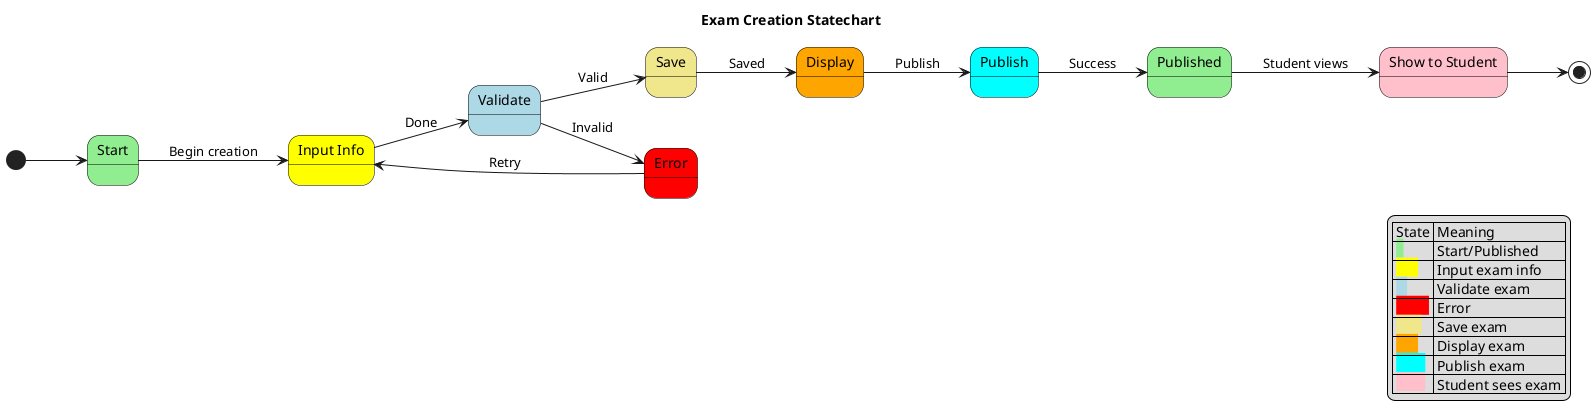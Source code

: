 @startuml Exam_Creation_Statechart
title Exam Creation Statechart

' Thêm dòng này để chuyển hướng từ trái sang phải
left to right direction

skinparam state {
    BorderColor black
}

[*] --> Start

state "Start" as Start #lightgreen
state "Input Info" as Input #yellow
state "Validate" as Validate #lightblue
state "Error" as Error #red
state "Save" as Save #khaki
state "Display" as Display #orange
state "Publish" as Publish #cyan
state "Published" as Published #lightgreen
state "Show to Student" as ShowStudent #pink

Start --> Input : Begin creation
Input --> Validate : Done
Validate --> Error : Invalid
Validate --> Save : Valid
Error --> Input : Retry
Save --> Display : Saved
Display --> Publish : Publish
Publish --> Published : Success
Published --> ShowStudent : Student views

ShowStudent --> [*]

legend right
  | State | Meaning |
  | <back:lightgreen>  </back> | Start/Published |
  | <back:yellow>      </back> | Input exam info |
  | <back:lightblue>   </back> | Validate exam |
  | <back:red>         </back> | Error |
  | <back:khaki>       </back> | Save exam |
  | <back:orange>      </back> | Display exam |
  | <back:cyan>        </back> | Publish exam |
  | <back:pink>        </back> | Student sees exam |
end legend

@enduml